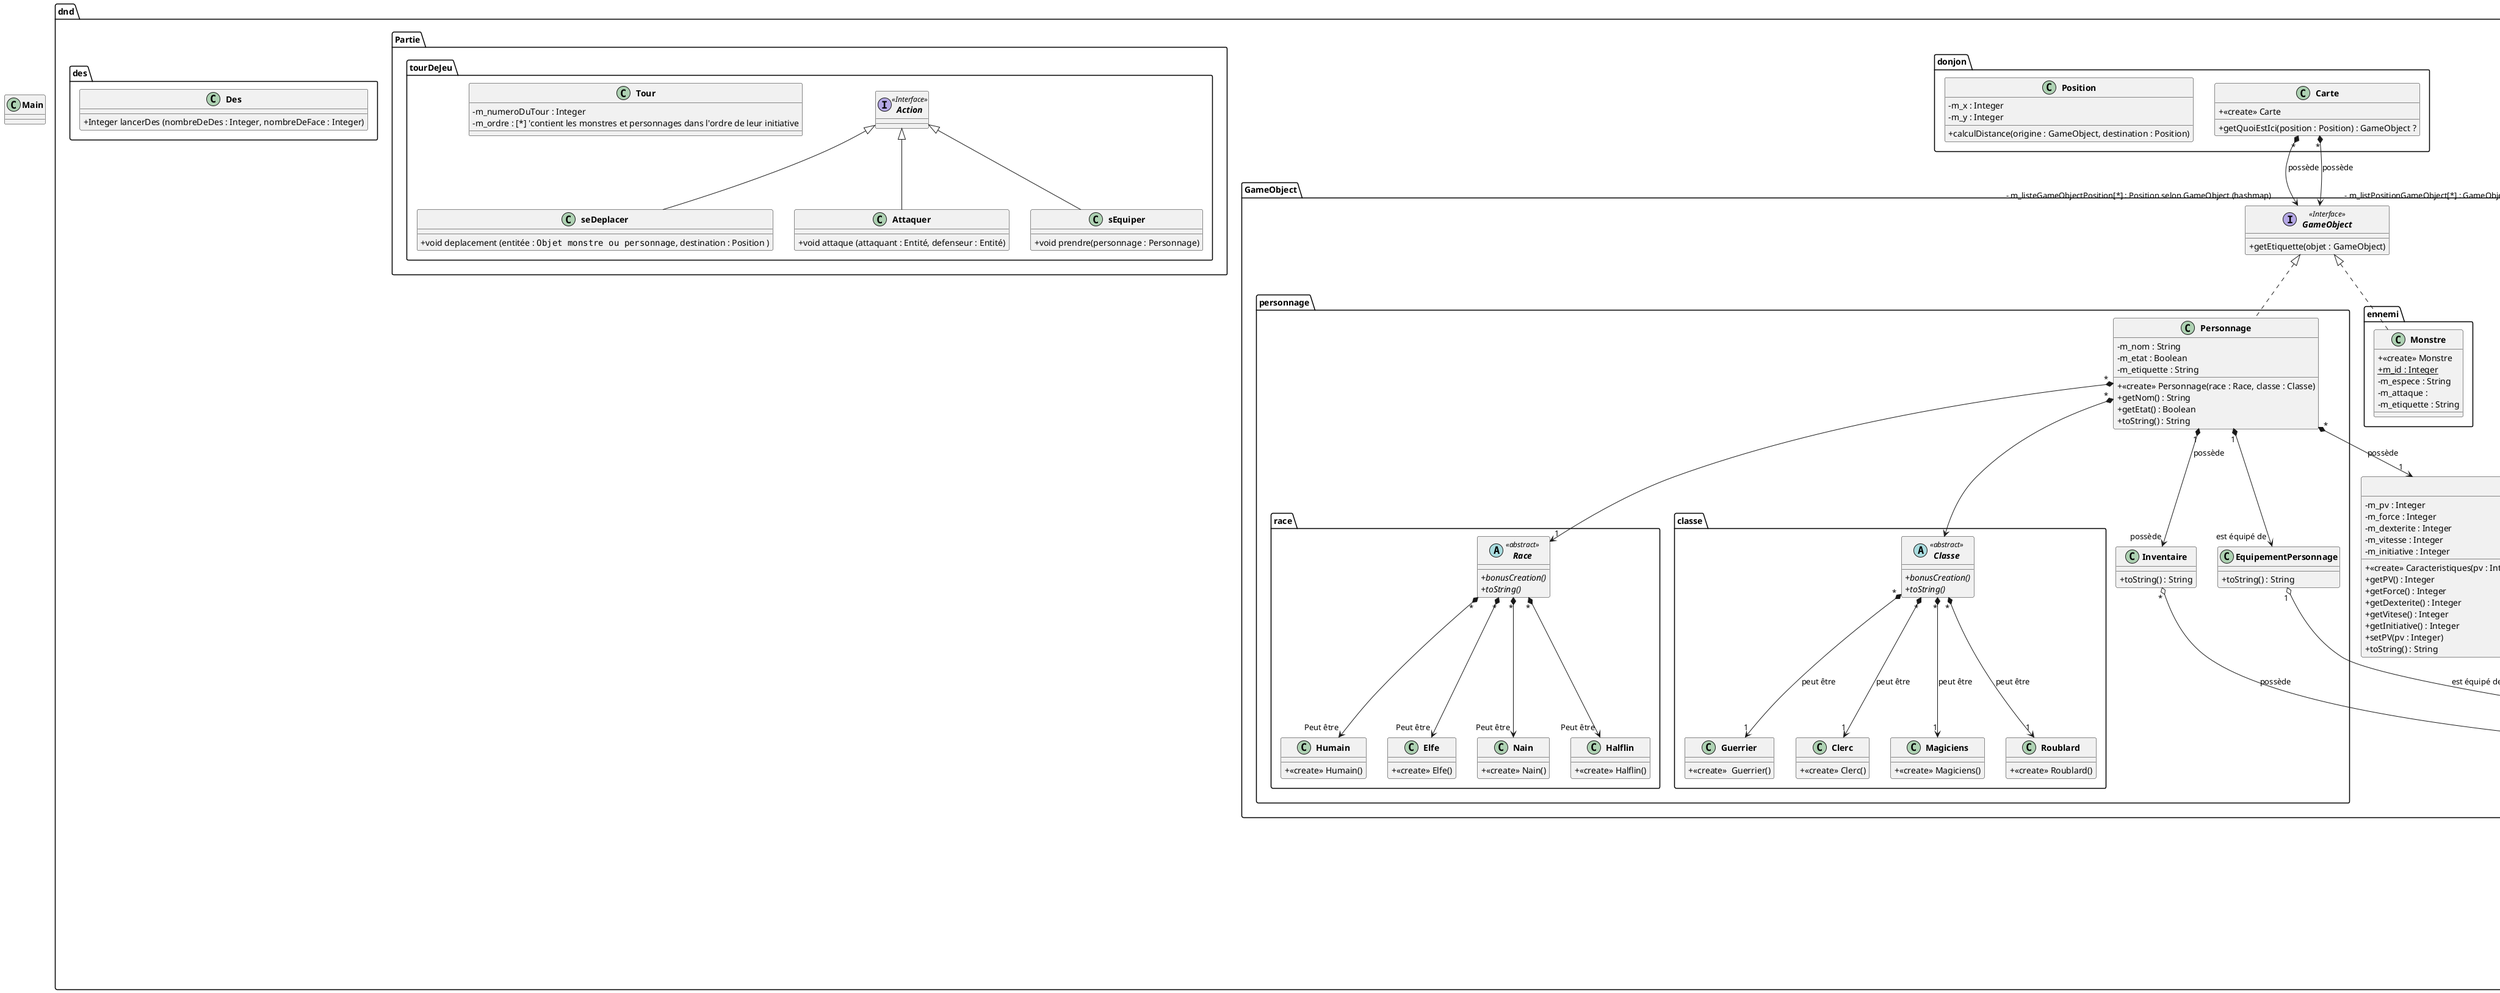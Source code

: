 @startuml

skinparam classAttributeIconSize 0
skinparam classFontStyle Bold
skinparam style strictuml hide empty members

class Main
{

}

package dnd
{
    package GameObject
    {
        interface GameObject <<Interface>>
        {
            +getEtiquette(objet : GameObject)
        }

        class Caracteristiques
            {
                ' Membres de la classe
                - m_pv : Integer
                - m_force : Integer
                - m_dexterite : Integer
                - m_vitesse : Integer
                - m_initiative : Integer
                ' Ctor
                + <<create>> Caracteristiques(pv : Integer, force : Integer, dexterite : Integer, vitesse : Integer, initiative : Integer)
                ' Getters
                + getPV() : Integer
                + getForce() : Integer
                + getDexterite() : Integer
                + getVitese() : Integer
                + getInitiative() : Integer
                ' Setters
                + setPV(pv : Integer)
                + toString() : String
            }

            package personnage
            {
                class Personnage implements  dnd.GameObject.GameObject
                {
                    +<<create>> Personnage(race : Race, classe : Classe)
                    - m_nom : String
                    - m_etat : Boolean
                    - m_etiquette : String
                    ' Race : mettre une composition
                    ' Classe : mettre une composition
                    ' Inventaire d'équipements : mettre une composition
                    ' Équipements : mettre une composition
                    + getNom() : String
                    + getEtat() : Boolean
                    + toString() : String
                }

                ' Début classes personnages

                class Inventaire
                {
                    + toString() : String
                }

                class EquipementPersonnage
                {
                    + toString() : String
                }

                Personnage "*" *--> "1" race.Race
                Personnage "*" *--> classe.Classe
                Personnage "*" *--> "1" Caracteristiques : possède
                Personnage "1" *--> "est équipé de" EquipementPersonnage
                Personnage "1" *--> "possède" Inventaire : possède
                Inventaire "*" o-- "- m_items[*] : Objets du personnage" dnd.objet.Item : possède
                EquipementPersonnage "1" o-- "- m_arme_equipee : Arme\n - m_armure_equipee : Armure" dnd.objet.Item : est équipé de

                package race
                {
                    abstract class Race <<abstract>>
                    {
                        +{abstract} bonusCreation()
                        +{abstract} toString()
                    }

                    class Humain
                    {
                        +<<create>> Humain()
                    }

                    class Elfe
                    {
                        +<<create>> Elfe()
                    }

                    class Nain
                    {
                        +<<create>> Nain()
                    }

                    class Halflin
                    {
                        +<<create>> Halflin()
                    }

                    Race "*" *--> "Peut être" Humain
                    Race "*" *--> "Peut être" Elfe
                    Race "*" *--> "Peut être" Nain
                    Race "*" *--> "Peut être" Halflin
                }

                package classe
                {
                    abstract class Classe <<abstract>>
                    {
                        +{abstract} bonusCreation()
                        +{abstract} toString()
                    }

                    class Guerrier
                    {
                        +<<create>>  Guerrier()
                    }

                    class Clerc
                    {
                        +<<create>> Clerc()
                    }

                    class Magiciens
                    {
                        +<<create>> Magiciens()
                    }

                    class Roublard
                    {
                        +<<create>> Roublard()
                    }

                    Classe "*" *--> "1" Guerrier : peut être
                    Classe "*" *--> "1" Clerc : peut être
                    Classe "*" *--> "1" Magiciens : peut être
                    Classe "*" *--> "1" Roublard : peut être
                }
            }

            package ennemi
            {
                class Monstre implements dnd.GameObject.GameObject
                {
                    +<<create>> Monstre
                    + {static} m_id : Integer
                    - m_espece : String
                    - m_attaque :
                    - m_etiquette : String
                    ' Objet caractérisitique

                    ' Faire une énumeration des especes pour acceder à leurs caractéristique
                }
            }
    }





    package objet
    {
        class Item
        {
            - m_nom : String
            - m_etiquette : String
            + <<create>> Item(name : String)
            + getName() : String

        }

        class Arme extends Item
        {
            - m_degat : Integer
            + <<create>> Arme(name : String, degat : Integer)
        }

        class Armure extends Item
        {
            - m_armure : Integer
            + <<create>> Armure(name : String, armure : Integer)
        }

        class ArmeCourante extends Arme
        {

        }

        class ArmeGuerre extends Arme
        {

        }

        class ArmeDistance extends Arme
        {

        }

        class ArmureLegere extends Armure
        {

        }

        class ArmureLourde extends Armure
        {

        }


    ' Item "*" *--> "- m_degat : (dé)\n- m_portee : Integer" ArmeCourante: contient des
    ' Item "*" *--> "- m_degat : (dé)\n- m_portee : Integer" ArmeGuerre: contient des
    ' Item "*" *--> "- m_degat : (dé)\n- m_portee : Integer" ArmeDistance: contient des
    ' Item "*" *--> "- m_armure : Integer" ArmureLegere: contient des
    ' Item "*" *--> "- " ArmureLourde: contient des

    }

    package donjon
    {
        class Carte
        {
            +<<create>> Carte
            ' un choix de carte par défaut
            ' instancie     taille de la carte
            '               position des obstacle
            '               creer les monstre
            '               positionne monstre et personnage
            '               positionne equipement
            '               phrases de contexte
            + getQuoiEstIci(position : Position) : GameObject ?
            ' ici le type, je ne sais pas, car ça peut tout retourner, j'aurais mis Object mais il faudrait utiliser getClass() dans le code (interdit); solution possible : créer une classe "Entité" qui est implémentée par Monstre, Personnage, etc pour plus de flexibilité.
            ' methode getOuEsTruc (truc)
            ' EDIT : du coup ici bah c'est "bon" on verra comment ça rend dans le code

        }

        Carte "*" *--> "- m_listeGameObjectPosition[*] : Position selon GameObject (hashmap)" dnd.GameObject.GameObject : possède
        Carte "*" *--> "- m_listPositionGameObject[*] : GameObject selon la Position (hashmap)" dnd.GameObject.GameObject : possède

        class Position
        {
            -m_x : Integer
            -m_y : Integer
            +calculDistance(origine : GameObject, destination : Position)
        }
    }


    package Partie
    {
        package tourDeJeu
        {
            interface Action <<Interface>>
            {

            }

            class Tour
            {
                -m_numeroDuTour : Integer
                ' methode déroulement du tour
                -m_ordre : [*] 'contient les monstres et personnages dans l'ordre de leur initiative
                'methode qui enleve un monstre ou personnage mort de m_ordre

            }



            class seDeplacer extends Action
            {
                +void deplacement (entitée : ""Objet monstre ou personnage"", destination : Position )
                ' deplacement(): 2 choix:
                ' soit un par appel par case, comme si on déplacait l'entitée case par case, donc:
                '                                   test si destination est adjacent
                '                                   puis test si case destination est libre
                '                                   puis test si il reste des point de mouvement à l'entité
                '                                   puis déplacement
                '
                ' soit un appel pour tout le déplacement, plus en accord avec le sujet;
                '                                   test si case destination est libre
                '                                   test si distance inférieure à  vitesse/3
                '                                   déplacement


            }

            class Attaquer extends Action
            {
                +void attaque (attaquant : Entité, defenseur : Entité)
                '   test que personnage n'attaque pas personnage et monstre n'attaque pas monstre
                '   test portée (faut il une méthode de calcul de distance?)
                '   jet d'attaque : 1d20 + attaquant.m_equipement(getCaractéristiqueAttaque())
                '                   (dans classe arme, il faut une méthode qui cherche la force ou la dex de l'entité pour l'additionner
                '                                       et une pour lancer le dé de dégat careespondant)
                '   test si jet d'attaque > defenseur.m_equipement(getArmure())
                '   degat: entitée.m_equipement(jetDeDégat())
                '           defenseur.setPV(getPV()-degat)
                '           test état du défenseur

            }

            class sEquiper extends Action
            {
                +void prendre(personnage : Personnage)
                ' test si un equipement présent sur la position du personnage
                ' personnage.m_Inventaire(ajoutEquipement(carte.getQuoiEstIci)
                ' supprimer l'objet de la map
            }
        }
    }

    package des
    {
        class Des
        {
            +Integer lancerDes (nombreDeDes : Integer, nombreDeFace : Integer)
        }
    }
}



@enduml
